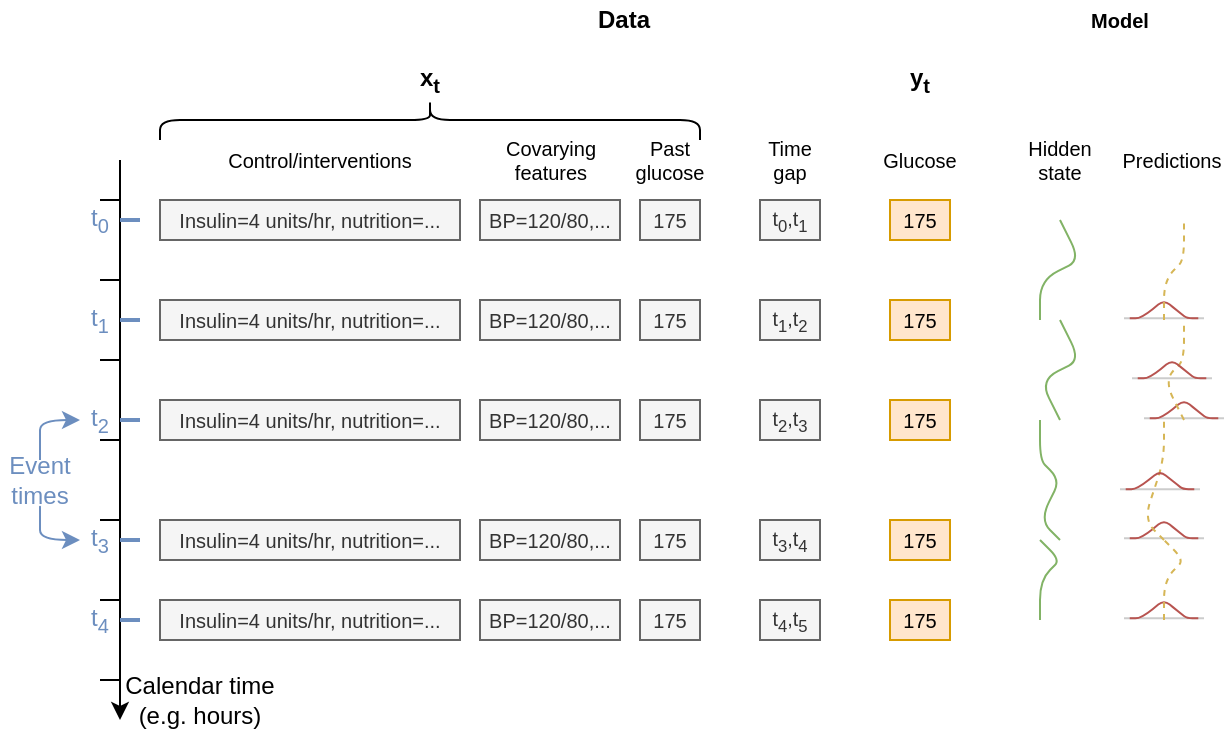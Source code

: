 <mxfile version="15.1.0" type="github">
  <diagram id="xdTVbCBKWqbJiQF50DGg" name="Page-1">
    <mxGraphModel dx="1648" dy="905" grid="1" gridSize="10" guides="1" tooltips="1" connect="1" arrows="1" fold="1" page="1" pageScale="1" pageWidth="850" pageHeight="1100" math="0" shadow="0">
      <root>
        <mxCell id="0" />
        <mxCell id="1" parent="0" />
        <mxCell id="V2D7HZt5XUga1QAg5olH-1" value="" style="endArrow=classic;html=1;" parent="1" edge="1">
          <mxGeometry width="50" height="50" relative="1" as="geometry">
            <mxPoint x="120" y="160" as="sourcePoint" />
            <mxPoint x="120" y="440" as="targetPoint" />
          </mxGeometry>
        </mxCell>
        <mxCell id="V2D7HZt5XUga1QAg5olH-2" value="Insulin=4 units/hr, nutrition=..." style="rounded=0;whiteSpace=wrap;html=1;fillColor=#f5f5f5;strokeColor=#666666;fontColor=#333333;fontSize=10;" parent="1" vertex="1">
          <mxGeometry x="140" y="180" width="150" height="20" as="geometry" />
        </mxCell>
        <mxCell id="V2D7HZt5XUga1QAg5olH-3" value="" style="endArrow=none;html=1;" parent="1" edge="1">
          <mxGeometry width="50" height="50" relative="1" as="geometry">
            <mxPoint x="110" y="180" as="sourcePoint" />
            <mxPoint x="120" y="180" as="targetPoint" />
          </mxGeometry>
        </mxCell>
        <mxCell id="V2D7HZt5XUga1QAg5olH-4" value="" style="endArrow=none;html=1;" parent="1" edge="1">
          <mxGeometry width="50" height="50" relative="1" as="geometry">
            <mxPoint x="110" y="220" as="sourcePoint" />
            <mxPoint x="120" y="220" as="targetPoint" />
          </mxGeometry>
        </mxCell>
        <mxCell id="V2D7HZt5XUga1QAg5olH-5" value="" style="endArrow=none;html=1;" parent="1" edge="1">
          <mxGeometry width="50" height="50" relative="1" as="geometry">
            <mxPoint x="110" y="260" as="sourcePoint" />
            <mxPoint x="120" y="260" as="targetPoint" />
          </mxGeometry>
        </mxCell>
        <mxCell id="V2D7HZt5XUga1QAg5olH-6" value="" style="endArrow=none;html=1;" parent="1" edge="1">
          <mxGeometry width="50" height="50" relative="1" as="geometry">
            <mxPoint x="110" y="300" as="sourcePoint" />
            <mxPoint x="120" y="300" as="targetPoint" />
          </mxGeometry>
        </mxCell>
        <mxCell id="V2D7HZt5XUga1QAg5olH-7" value="" style="endArrow=none;html=1;" parent="1" edge="1">
          <mxGeometry width="50" height="50" relative="1" as="geometry">
            <mxPoint x="110.0" y="340" as="sourcePoint" />
            <mxPoint x="120.0" y="340" as="targetPoint" />
          </mxGeometry>
        </mxCell>
        <mxCell id="V2D7HZt5XUga1QAg5olH-8" value="" style="endArrow=none;html=1;" parent="1" edge="1">
          <mxGeometry width="50" height="50" relative="1" as="geometry">
            <mxPoint x="110.0" y="380" as="sourcePoint" />
            <mxPoint x="120.0" y="380" as="targetPoint" />
          </mxGeometry>
        </mxCell>
        <mxCell id="V2D7HZt5XUga1QAg5olH-10" value="" style="endArrow=none;html=1;" parent="1" edge="1">
          <mxGeometry width="50" height="50" relative="1" as="geometry">
            <mxPoint x="110.0" y="420" as="sourcePoint" />
            <mxPoint x="120" y="420" as="targetPoint" />
          </mxGeometry>
        </mxCell>
        <mxCell id="V2D7HZt5XUga1QAg5olH-12" value="" style="endArrow=none;html=1;fillColor=#dae8fc;strokeColor=#6c8ebf;strokeWidth=2;" parent="1" edge="1">
          <mxGeometry width="50" height="50" relative="1" as="geometry">
            <mxPoint x="120" y="190" as="sourcePoint" />
            <mxPoint x="130" y="190" as="targetPoint" />
          </mxGeometry>
        </mxCell>
        <mxCell id="V2D7HZt5XUga1QAg5olH-13" value="" style="endArrow=none;html=1;fillColor=#dae8fc;strokeColor=#6c8ebf;strokeWidth=2;" parent="1" edge="1">
          <mxGeometry width="50" height="50" relative="1" as="geometry">
            <mxPoint x="120" y="240" as="sourcePoint" />
            <mxPoint x="130" y="240" as="targetPoint" />
          </mxGeometry>
        </mxCell>
        <mxCell id="V2D7HZt5XUga1QAg5olH-14" value="Insulin=4 units/hr, nutrition=..." style="rounded=0;whiteSpace=wrap;html=1;fillColor=#f5f5f5;strokeColor=#666666;fontColor=#333333;fontSize=10;" parent="1" vertex="1">
          <mxGeometry x="140" y="280" width="150" height="20" as="geometry" />
        </mxCell>
        <mxCell id="V2D7HZt5XUga1QAg5olH-15" value="" style="endArrow=none;html=1;fillColor=#dae8fc;strokeColor=#6c8ebf;strokeWidth=2;" parent="1" edge="1">
          <mxGeometry width="50" height="50" relative="1" as="geometry">
            <mxPoint x="120" y="290" as="sourcePoint" />
            <mxPoint x="130" y="290" as="targetPoint" />
          </mxGeometry>
        </mxCell>
        <mxCell id="V2D7HZt5XUga1QAg5olH-16" value="" style="endArrow=none;html=1;fillColor=#dae8fc;strokeColor=#6c8ebf;strokeWidth=2;" parent="1" edge="1">
          <mxGeometry width="50" height="50" relative="1" as="geometry">
            <mxPoint x="120" y="350" as="sourcePoint" />
            <mxPoint x="130" y="350" as="targetPoint" />
          </mxGeometry>
        </mxCell>
        <mxCell id="V2D7HZt5XUga1QAg5olH-17" value="" style="endArrow=none;html=1;fillColor=#dae8fc;strokeColor=#6c8ebf;strokeWidth=2;" parent="1" edge="1">
          <mxGeometry width="50" height="50" relative="1" as="geometry">
            <mxPoint x="120" y="390" as="sourcePoint" />
            <mxPoint x="130" y="390" as="targetPoint" />
          </mxGeometry>
        </mxCell>
        <mxCell id="V2D7HZt5XUga1QAg5olH-19" value="Insulin=4 units/hr, nutrition=..." style="rounded=0;whiteSpace=wrap;html=1;fillColor=#f5f5f5;strokeColor=#666666;fontColor=#333333;fontSize=10;" parent="1" vertex="1">
          <mxGeometry x="140" y="230" width="150" height="20" as="geometry" />
        </mxCell>
        <mxCell id="V2D7HZt5XUga1QAg5olH-20" value="Insulin=4 units/hr, nutrition=..." style="rounded=0;whiteSpace=wrap;html=1;fillColor=#f5f5f5;strokeColor=#666666;fontColor=#333333;fontSize=10;" parent="1" vertex="1">
          <mxGeometry x="140" y="340" width="150" height="20" as="geometry" />
        </mxCell>
        <mxCell id="V2D7HZt5XUga1QAg5olH-21" value="Insulin=4 units/hr, nutrition=..." style="rounded=0;whiteSpace=wrap;html=1;fillColor=#f5f5f5;strokeColor=#666666;fontColor=#333333;fontSize=10;" parent="1" vertex="1">
          <mxGeometry x="140" y="380" width="150" height="20" as="geometry" />
        </mxCell>
        <mxCell id="V2D7HZt5XUga1QAg5olH-22" value="Calendar time (e.g. hours)" style="text;html=1;strokeColor=none;fillColor=none;align=center;verticalAlign=middle;whiteSpace=wrap;rounded=0;" parent="1" vertex="1">
          <mxGeometry x="120" y="420" width="80" height="20" as="geometry" />
        </mxCell>
        <mxCell id="V2D7HZt5XUga1QAg5olH-23" value="Event times" style="text;html=1;strokeColor=none;fillColor=none;align=center;verticalAlign=middle;whiteSpace=wrap;rounded=0;fontColor=#6C8EBF;" parent="1" vertex="1">
          <mxGeometry x="60" y="310" width="40" height="20" as="geometry" />
        </mxCell>
        <mxCell id="V2D7HZt5XUga1QAg5olH-24" value="t&lt;sub&gt;0&lt;/sub&gt;" style="text;html=1;strokeColor=none;fillColor=none;align=center;verticalAlign=middle;whiteSpace=wrap;rounded=0;fontColor=#6C8EBF;" parent="1" vertex="1">
          <mxGeometry x="100" y="180" width="20" height="20" as="geometry" />
        </mxCell>
        <mxCell id="V2D7HZt5XUga1QAg5olH-25" value="t&lt;sub&gt;1&lt;/sub&gt;" style="text;html=1;strokeColor=none;fillColor=none;align=center;verticalAlign=middle;whiteSpace=wrap;rounded=0;fontColor=#6C8EBF;" parent="1" vertex="1">
          <mxGeometry x="100" y="230" width="20" height="20" as="geometry" />
        </mxCell>
        <mxCell id="V2D7HZt5XUga1QAg5olH-27" value="t&lt;sub&gt;2&lt;/sub&gt;" style="text;html=1;strokeColor=none;fillColor=none;align=center;verticalAlign=middle;whiteSpace=wrap;rounded=0;fontColor=#6C8EBF;" parent="1" vertex="1">
          <mxGeometry x="100" y="280" width="20" height="20" as="geometry" />
        </mxCell>
        <mxCell id="V2D7HZt5XUga1QAg5olH-28" value="t&lt;sub&gt;3&lt;/sub&gt;" style="text;html=1;strokeColor=none;fillColor=none;align=center;verticalAlign=middle;whiteSpace=wrap;rounded=0;fontColor=#6C8EBF;" parent="1" vertex="1">
          <mxGeometry x="100" y="340" width="20" height="20" as="geometry" />
        </mxCell>
        <mxCell id="V2D7HZt5XUga1QAg5olH-32" value="t&lt;sub&gt;4&lt;/sub&gt;" style="text;html=1;strokeColor=none;fillColor=none;align=center;verticalAlign=middle;whiteSpace=wrap;rounded=0;fontColor=#6C8EBF;" parent="1" vertex="1">
          <mxGeometry x="100" y="380" width="20" height="20" as="geometry" />
        </mxCell>
        <mxCell id="V2D7HZt5XUga1QAg5olH-33" value="" style="curved=1;endArrow=classic;html=1;fontColor=#6C8EBF;strokeWidth=1;strokeColor=#6C8EBF;" parent="1" edge="1">
          <mxGeometry width="50" height="50" relative="1" as="geometry">
            <mxPoint x="80" y="310" as="sourcePoint" />
            <mxPoint x="100" y="290" as="targetPoint" />
            <Array as="points">
              <mxPoint x="80" y="300" />
              <mxPoint x="80" y="290" />
            </Array>
          </mxGeometry>
        </mxCell>
        <mxCell id="V2D7HZt5XUga1QAg5olH-34" value="" style="curved=1;endArrow=classic;html=1;fontColor=#6C8EBF;strokeWidth=1;strokeColor=#6C8EBF;" parent="1" edge="1">
          <mxGeometry width="50" height="50" relative="1" as="geometry">
            <mxPoint x="80" y="340" as="sourcePoint" />
            <mxPoint x="100" y="350" as="targetPoint" />
            <Array as="points">
              <mxPoint x="80" y="330" />
              <mxPoint x="80" y="340" />
              <mxPoint x="80" y="350" />
            </Array>
          </mxGeometry>
        </mxCell>
        <mxCell id="V2D7HZt5XUga1QAg5olH-35" value="x&lt;sub&gt;t&lt;/sub&gt;" style="text;html=1;strokeColor=none;fillColor=none;align=center;verticalAlign=middle;whiteSpace=wrap;rounded=0;fontStyle=1" parent="1" vertex="1">
          <mxGeometry x="255" y="110" width="40" height="20" as="geometry" />
        </mxCell>
        <mxCell id="V2D7HZt5XUga1QAg5olH-36" value="&lt;font style=&quot;font-size: 10px&quot;&gt;BP=120/80,...&lt;/font&gt;" style="rounded=0;whiteSpace=wrap;html=1;fillColor=#f5f5f5;strokeColor=#666666;fontColor=#333333;" parent="1" vertex="1">
          <mxGeometry x="300" y="180" width="70" height="20" as="geometry" />
        </mxCell>
        <mxCell id="V2D7HZt5XUga1QAg5olH-42" value="&lt;font style=&quot;font-size: 10px&quot;&gt;BP=120/80,...&lt;/font&gt;" style="rounded=0;whiteSpace=wrap;html=1;fillColor=#f5f5f5;strokeColor=#666666;fontColor=#333333;" parent="1" vertex="1">
          <mxGeometry x="300" y="230" width="70" height="20" as="geometry" />
        </mxCell>
        <mxCell id="V2D7HZt5XUga1QAg5olH-43" value="&lt;font style=&quot;font-size: 10px&quot;&gt;BP=120/80,...&lt;/font&gt;" style="rounded=0;whiteSpace=wrap;html=1;fillColor=#f5f5f5;strokeColor=#666666;fontColor=#333333;" parent="1" vertex="1">
          <mxGeometry x="300" y="280" width="70" height="20" as="geometry" />
        </mxCell>
        <mxCell id="V2D7HZt5XUga1QAg5olH-44" value="&lt;font style=&quot;font-size: 10px&quot;&gt;BP=120/80,...&lt;/font&gt;" style="rounded=0;whiteSpace=wrap;html=1;fillColor=#f5f5f5;strokeColor=#666666;fontColor=#333333;" parent="1" vertex="1">
          <mxGeometry x="300" y="340" width="70" height="20" as="geometry" />
        </mxCell>
        <mxCell id="V2D7HZt5XUga1QAg5olH-45" value="&lt;font style=&quot;font-size: 10px&quot;&gt;BP=120/80,...&lt;/font&gt;" style="rounded=0;whiteSpace=wrap;html=1;fillColor=#f5f5f5;strokeColor=#666666;fontColor=#333333;" parent="1" vertex="1">
          <mxGeometry x="300" y="380" width="70" height="20" as="geometry" />
        </mxCell>
        <mxCell id="V2D7HZt5XUga1QAg5olH-46" value="175" style="rounded=0;whiteSpace=wrap;html=1;fillColor=#f5f5f5;strokeColor=#666666;fontColor=#333333;fontSize=10;" parent="1" vertex="1">
          <mxGeometry x="380" y="180" width="30" height="20" as="geometry" />
        </mxCell>
        <mxCell id="V2D7HZt5XUga1QAg5olH-47" value="175" style="rounded=0;whiteSpace=wrap;html=1;fillColor=#f5f5f5;strokeColor=#666666;fontColor=#333333;fontSize=10;" parent="1" vertex="1">
          <mxGeometry x="380" y="230" width="30" height="20" as="geometry" />
        </mxCell>
        <mxCell id="V2D7HZt5XUga1QAg5olH-48" value="175" style="rounded=0;whiteSpace=wrap;html=1;fillColor=#f5f5f5;strokeColor=#666666;fontColor=#333333;fontSize=10;" parent="1" vertex="1">
          <mxGeometry x="380" y="280" width="30" height="20" as="geometry" />
        </mxCell>
        <mxCell id="V2D7HZt5XUga1QAg5olH-49" value="175" style="rounded=0;whiteSpace=wrap;html=1;fillColor=#f5f5f5;strokeColor=#666666;fontColor=#333333;fontSize=10;" parent="1" vertex="1">
          <mxGeometry x="380" y="340" width="30" height="20" as="geometry" />
        </mxCell>
        <mxCell id="V2D7HZt5XUga1QAg5olH-50" value="175" style="rounded=0;whiteSpace=wrap;html=1;fillColor=#f5f5f5;strokeColor=#666666;fontColor=#333333;fontSize=10;" parent="1" vertex="1">
          <mxGeometry x="380" y="380" width="30" height="20" as="geometry" />
        </mxCell>
        <mxCell id="V2D7HZt5XUga1QAg5olH-51" value="Control/interventions" style="text;html=1;strokeColor=none;fillColor=none;align=center;verticalAlign=middle;whiteSpace=wrap;rounded=0;fontSize=10;fontColor=#000000;" parent="1" vertex="1">
          <mxGeometry x="170" y="150" width="100" height="20" as="geometry" />
        </mxCell>
        <mxCell id="V2D7HZt5XUga1QAg5olH-52" value="&lt;div&gt;Covarying&lt;/div&gt;&lt;div&gt;features&lt;/div&gt;" style="text;html=1;strokeColor=none;fillColor=none;align=center;verticalAlign=middle;whiteSpace=wrap;rounded=0;fontSize=10;fontColor=#000000;" parent="1" vertex="1">
          <mxGeometry x="302.5" y="150" width="65" height="20" as="geometry" />
        </mxCell>
        <mxCell id="V2D7HZt5XUga1QAg5olH-53" value="Past glucose" style="text;html=1;strokeColor=none;fillColor=none;align=center;verticalAlign=middle;whiteSpace=wrap;rounded=0;fontSize=10;fontColor=#000000;" parent="1" vertex="1">
          <mxGeometry x="375" y="150" width="40" height="20" as="geometry" />
        </mxCell>
        <mxCell id="V2D7HZt5XUga1QAg5olH-54" value="175" style="rounded=0;whiteSpace=wrap;html=1;fillColor=#ffe6cc;strokeColor=#d79b00;fontSize=10;" parent="1" vertex="1">
          <mxGeometry x="505" y="180" width="30" height="20" as="geometry" />
        </mxCell>
        <mxCell id="V2D7HZt5XUga1QAg5olH-55" value="175" style="rounded=0;whiteSpace=wrap;html=1;fillColor=#ffe6cc;strokeColor=#d79b00;fontSize=10;" parent="1" vertex="1">
          <mxGeometry x="505" y="230" width="30" height="20" as="geometry" />
        </mxCell>
        <mxCell id="V2D7HZt5XUga1QAg5olH-56" value="175" style="rounded=0;whiteSpace=wrap;html=1;fillColor=#ffe6cc;strokeColor=#d79b00;fontSize=10;" parent="1" vertex="1">
          <mxGeometry x="505" y="280" width="30" height="20" as="geometry" />
        </mxCell>
        <mxCell id="V2D7HZt5XUga1QAg5olH-57" value="175" style="rounded=0;whiteSpace=wrap;html=1;fillColor=#ffe6cc;strokeColor=#d79b00;fontSize=10;" parent="1" vertex="1">
          <mxGeometry x="505" y="340" width="30" height="20" as="geometry" />
        </mxCell>
        <mxCell id="V2D7HZt5XUga1QAg5olH-58" value="175" style="rounded=0;whiteSpace=wrap;html=1;fillColor=#ffe6cc;strokeColor=#d79b00;fontSize=10;" parent="1" vertex="1">
          <mxGeometry x="505" y="380" width="30" height="20" as="geometry" />
        </mxCell>
        <mxCell id="V2D7HZt5XUga1QAg5olH-59" value="Glucose" style="text;html=1;fillColor=none;align=center;verticalAlign=middle;whiteSpace=wrap;rounded=0;fontSize=10;" parent="1" vertex="1">
          <mxGeometry x="500" y="150" width="40" height="20" as="geometry" />
        </mxCell>
        <mxCell id="V2D7HZt5XUga1QAg5olH-60" value="t&lt;sub&gt;0&lt;/sub&gt;,t&lt;sub&gt;1&lt;/sub&gt;" style="rounded=0;whiteSpace=wrap;html=1;fillColor=#f5f5f5;strokeColor=#666666;fontColor=#333333;fontSize=10;" parent="1" vertex="1">
          <mxGeometry x="440" y="180" width="30" height="20" as="geometry" />
        </mxCell>
        <mxCell id="V2D7HZt5XUga1QAg5olH-65" value="t&lt;sub&gt;1&lt;/sub&gt;,t&lt;sub&gt;2&lt;/sub&gt;" style="rounded=0;whiteSpace=wrap;html=1;fillColor=#f5f5f5;strokeColor=#666666;fontColor=#333333;fontSize=10;" parent="1" vertex="1">
          <mxGeometry x="440" y="230" width="30" height="20" as="geometry" />
        </mxCell>
        <mxCell id="V2D7HZt5XUga1QAg5olH-66" value="t&lt;sub&gt;2&lt;/sub&gt;,t&lt;sub&gt;3&lt;/sub&gt;" style="rounded=0;whiteSpace=wrap;html=1;fillColor=#f5f5f5;strokeColor=#666666;fontColor=#333333;fontSize=10;" parent="1" vertex="1">
          <mxGeometry x="440" y="280" width="30" height="20" as="geometry" />
        </mxCell>
        <mxCell id="V2D7HZt5XUga1QAg5olH-69" value="t&lt;sub&gt;3&lt;/sub&gt;,t&lt;sub&gt;4&lt;/sub&gt;" style="rounded=0;whiteSpace=wrap;html=1;fillColor=#f5f5f5;strokeColor=#666666;fontColor=#333333;fontSize=10;" parent="1" vertex="1">
          <mxGeometry x="440" y="340" width="30" height="20" as="geometry" />
        </mxCell>
        <mxCell id="V2D7HZt5XUga1QAg5olH-70" value="t&lt;sub&gt;4&lt;/sub&gt;,t&lt;sub&gt;5&lt;/sub&gt;" style="rounded=0;whiteSpace=wrap;html=1;fillColor=#f5f5f5;strokeColor=#666666;fontColor=#333333;fontSize=10;" parent="1" vertex="1">
          <mxGeometry x="440" y="380" width="30" height="20" as="geometry" />
        </mxCell>
        <mxCell id="V2D7HZt5XUga1QAg5olH-71" value="Time gap" style="text;html=1;strokeColor=none;fillColor=none;align=center;verticalAlign=middle;whiteSpace=wrap;rounded=0;fontSize=10;fontColor=#000000;" parent="1" vertex="1">
          <mxGeometry x="435" y="150" width="40" height="20" as="geometry" />
        </mxCell>
        <mxCell id="V2D7HZt5XUga1QAg5olH-72" value="y&lt;sub&gt;t&lt;/sub&gt;" style="text;html=1;strokeColor=none;fillColor=none;align=center;verticalAlign=middle;whiteSpace=wrap;rounded=0;fontStyle=1" parent="1" vertex="1">
          <mxGeometry x="500" y="110" width="40" height="20" as="geometry" />
        </mxCell>
        <mxCell id="V2D7HZt5XUga1QAg5olH-73" value="" style="shape=curlyBracket;whiteSpace=wrap;html=1;rounded=1;fontSize=10;fontColor=#000000;rotation=90;" parent="1" vertex="1">
          <mxGeometry x="265" y="5" width="20" height="270" as="geometry" />
        </mxCell>
        <mxCell id="V2D7HZt5XUga1QAg5olH-79" value="" style="endArrow=none;html=1;fontSize=10;fontColor=#000000;strokeColor=#82b366;strokeWidth=1;fillColor=#d5e8d4;" parent="1" edge="1">
          <mxGeometry width="50" height="50" relative="1" as="geometry">
            <mxPoint x="580" y="240" as="sourcePoint" />
            <mxPoint x="590" y="190" as="targetPoint" />
            <Array as="points">
              <mxPoint x="580" y="220" />
              <mxPoint x="600" y="210" />
            </Array>
          </mxGeometry>
        </mxCell>
        <mxCell id="V2D7HZt5XUga1QAg5olH-80" value="" style="endArrow=none;html=1;fontSize=10;fontColor=#000000;strokeColor=#82b366;strokeWidth=1;fillColor=#d5e8d4;" parent="1" edge="1">
          <mxGeometry width="50" height="50" relative="1" as="geometry">
            <mxPoint x="590" y="290" as="sourcePoint" />
            <mxPoint x="590" y="240" as="targetPoint" />
            <Array as="points">
              <mxPoint x="580" y="270" />
              <mxPoint x="600" y="260" />
            </Array>
          </mxGeometry>
        </mxCell>
        <mxCell id="V2D7HZt5XUga1QAg5olH-81" value="" style="endArrow=none;html=1;fontSize=10;fontColor=#000000;strokeColor=#82b366;strokeWidth=1;fillColor=#d5e8d4;" parent="1" edge="1">
          <mxGeometry width="50" height="50" relative="1" as="geometry">
            <mxPoint x="590" y="350" as="sourcePoint" />
            <mxPoint x="580" y="290" as="targetPoint" />
            <Array as="points">
              <mxPoint x="580" y="340" />
              <mxPoint x="590" y="320" />
              <mxPoint x="580" y="310" />
            </Array>
          </mxGeometry>
        </mxCell>
        <mxCell id="V2D7HZt5XUga1QAg5olH-82" value="" style="endArrow=none;html=1;fontSize=10;fontColor=#000000;strokeColor=#82b366;strokeWidth=1;fillColor=#d5e8d4;" parent="1" edge="1">
          <mxGeometry width="50" height="50" relative="1" as="geometry">
            <mxPoint x="580" y="390" as="sourcePoint" />
            <mxPoint x="580" y="350" as="targetPoint" />
            <Array as="points">
              <mxPoint x="580" y="370" />
              <mxPoint x="590" y="360" />
            </Array>
          </mxGeometry>
        </mxCell>
        <mxCell id="V2D7HZt5XUga1QAg5olH-83" value="" style="group" parent="1" vertex="1" connectable="0">
          <mxGeometry x="622" y="230" width="40" height="9.17" as="geometry" />
        </mxCell>
        <mxCell id="V2D7HZt5XUga1QAg5olH-76" value="" style="endArrow=none;html=1;fontSize=14;fontColor=#000000;strokeWidth=1;fillColor=#f5f5f5;strokeColor=#CCCCCC;" parent="V2D7HZt5XUga1QAg5olH-83" edge="1">
          <mxGeometry width="28.571" height="23.918" as="geometry">
            <mxPoint y="9.17" as="sourcePoint" />
            <mxPoint x="40" y="9.17" as="targetPoint" />
          </mxGeometry>
        </mxCell>
        <mxCell id="V2D7HZt5XUga1QAg5olH-77" value="" style="endArrow=none;html=1;fontSize=14;fontColor=#000000;strokeColor=#b85450;strokeWidth=1;fillColor=#f8cecc;" parent="V2D7HZt5XUga1QAg5olH-83" edge="1">
          <mxGeometry width="28.571" height="23.918" as="geometry">
            <mxPoint x="2.857" y="9.17" as="sourcePoint" />
            <mxPoint x="37.143" y="9.17" as="targetPoint" />
            <Array as="points">
              <mxPoint x="8.571" y="9.17" />
              <mxPoint x="20" />
              <mxPoint x="25.714" y="4.585" />
              <mxPoint x="31.429" y="9.17" />
            </Array>
          </mxGeometry>
        </mxCell>
        <mxCell id="V2D7HZt5XUga1QAg5olH-84" value="" style="group" parent="1" vertex="1" connectable="0">
          <mxGeometry x="632" y="280" width="40" height="9.17" as="geometry" />
        </mxCell>
        <mxCell id="V2D7HZt5XUga1QAg5olH-85" value="" style="endArrow=none;html=1;fontSize=14;fontColor=#000000;strokeWidth=1;fillColor=#f5f5f5;strokeColor=#CCCCCC;" parent="V2D7HZt5XUga1QAg5olH-84" edge="1">
          <mxGeometry width="28.571" height="23.918" as="geometry">
            <mxPoint y="9.17" as="sourcePoint" />
            <mxPoint x="40" y="9.17" as="targetPoint" />
          </mxGeometry>
        </mxCell>
        <mxCell id="V2D7HZt5XUga1QAg5olH-86" value="" style="endArrow=none;html=1;fontSize=14;fontColor=#000000;strokeColor=#b85450;strokeWidth=1;fillColor=#f8cecc;" parent="V2D7HZt5XUga1QAg5olH-84" edge="1">
          <mxGeometry width="28.571" height="23.918" as="geometry">
            <mxPoint x="2.857" y="9.17" as="sourcePoint" />
            <mxPoint x="37.143" y="9.17" as="targetPoint" />
            <Array as="points">
              <mxPoint x="8.571" y="9.17" />
              <mxPoint x="20" />
              <mxPoint x="25.714" y="4.585" />
              <mxPoint x="31.429" y="9.17" />
            </Array>
          </mxGeometry>
        </mxCell>
        <mxCell id="V2D7HZt5XUga1QAg5olH-87" value="" style="group" parent="1" vertex="1" connectable="0">
          <mxGeometry x="622" y="340" width="40" height="9.17" as="geometry" />
        </mxCell>
        <mxCell id="V2D7HZt5XUga1QAg5olH-88" value="" style="endArrow=none;html=1;fontSize=14;fontColor=#000000;strokeWidth=1;fillColor=#f5f5f5;strokeColor=#CCCCCC;" parent="V2D7HZt5XUga1QAg5olH-87" edge="1">
          <mxGeometry width="28.571" height="23.918" as="geometry">
            <mxPoint y="9.17" as="sourcePoint" />
            <mxPoint x="40" y="9.17" as="targetPoint" />
          </mxGeometry>
        </mxCell>
        <mxCell id="V2D7HZt5XUga1QAg5olH-89" value="" style="endArrow=none;html=1;fontSize=14;fontColor=#000000;strokeColor=#b85450;strokeWidth=1;fillColor=#f8cecc;" parent="V2D7HZt5XUga1QAg5olH-87" edge="1">
          <mxGeometry width="28.571" height="23.918" as="geometry">
            <mxPoint x="2.857" y="9.17" as="sourcePoint" />
            <mxPoint x="37.143" y="9.17" as="targetPoint" />
            <Array as="points">
              <mxPoint x="8.571" y="9.17" />
              <mxPoint x="20" />
              <mxPoint x="25.714" y="4.585" />
              <mxPoint x="31.429" y="9.17" />
            </Array>
          </mxGeometry>
        </mxCell>
        <mxCell id="V2D7HZt5XUga1QAg5olH-90" value="" style="group" parent="1" vertex="1" connectable="0">
          <mxGeometry x="622" y="380" width="40" height="9.17" as="geometry" />
        </mxCell>
        <mxCell id="V2D7HZt5XUga1QAg5olH-91" value="" style="endArrow=none;html=1;fontSize=14;fontColor=#000000;strokeWidth=1;fillColor=#f5f5f5;strokeColor=#CCCCCC;" parent="V2D7HZt5XUga1QAg5olH-90" edge="1">
          <mxGeometry width="28.571" height="23.918" as="geometry">
            <mxPoint y="9.17" as="sourcePoint" />
            <mxPoint x="40" y="9.17" as="targetPoint" />
          </mxGeometry>
        </mxCell>
        <mxCell id="V2D7HZt5XUga1QAg5olH-92" value="" style="endArrow=none;html=1;fontSize=14;fontColor=#000000;strokeColor=#b85450;strokeWidth=1;fillColor=#f8cecc;" parent="V2D7HZt5XUga1QAg5olH-90" edge="1">
          <mxGeometry width="28.571" height="23.918" as="geometry">
            <mxPoint x="2.857" y="9.17" as="sourcePoint" />
            <mxPoint x="37.143" y="9.17" as="targetPoint" />
            <Array as="points">
              <mxPoint x="8.571" y="9.17" />
              <mxPoint x="20" />
              <mxPoint x="25.714" y="4.585" />
              <mxPoint x="31.429" y="9.17" />
            </Array>
          </mxGeometry>
        </mxCell>
        <mxCell id="V2D7HZt5XUga1QAg5olH-97" value="" style="endArrow=none;html=1;fontSize=10;fontColor=#000000;strokeColor=#d6b656;strokeWidth=1;fillColor=#fff2cc;dashed=1;" parent="1" edge="1">
          <mxGeometry width="50" height="50" relative="1" as="geometry">
            <mxPoint x="642" y="240.0" as="sourcePoint" />
            <mxPoint x="652" y="190" as="targetPoint" />
            <Array as="points">
              <mxPoint x="642" y="220" />
              <mxPoint x="652" y="210" />
            </Array>
          </mxGeometry>
        </mxCell>
        <mxCell id="V2D7HZt5XUga1QAg5olH-98" value="" style="endArrow=none;html=1;fontSize=10;fontColor=#000000;strokeColor=#d6b656;strokeWidth=1;fillColor=#fff2cc;dashed=1;" parent="1" edge="1">
          <mxGeometry width="50" height="50" relative="1" as="geometry">
            <mxPoint x="652" y="290.0" as="sourcePoint" />
            <mxPoint x="652" y="240.0" as="targetPoint" />
            <Array as="points">
              <mxPoint x="642" y="270" />
              <mxPoint x="652" y="260" />
            </Array>
          </mxGeometry>
        </mxCell>
        <mxCell id="V2D7HZt5XUga1QAg5olH-99" value="" style="endArrow=none;html=1;fontSize=10;fontColor=#000000;strokeColor=#d6b656;strokeWidth=1;fillColor=#fff2cc;dashed=1;" parent="1" edge="1">
          <mxGeometry width="50" height="50" relative="1" as="geometry">
            <mxPoint x="642" y="350" as="sourcePoint" />
            <mxPoint x="642" y="290.0" as="targetPoint" />
            <Array as="points">
              <mxPoint x="632" y="340" />
              <mxPoint x="642" y="310" />
            </Array>
          </mxGeometry>
        </mxCell>
        <mxCell id="V2D7HZt5XUga1QAg5olH-100" value="" style="endArrow=none;html=1;fontSize=10;fontColor=#000000;strokeColor=#d6b656;strokeWidth=1;fillColor=#fff2cc;dashed=1;" parent="1" edge="1">
          <mxGeometry width="50" height="50" relative="1" as="geometry">
            <mxPoint x="642" y="390.0" as="sourcePoint" />
            <mxPoint x="642" y="350.0" as="targetPoint" />
            <Array as="points">
              <mxPoint x="642" y="370" />
              <mxPoint x="652" y="360" />
            </Array>
          </mxGeometry>
        </mxCell>
        <mxCell id="V2D7HZt5XUga1QAg5olH-101" value="" style="group" parent="1" vertex="1" connectable="0">
          <mxGeometry x="620" y="315.41" width="40" height="9.17" as="geometry" />
        </mxCell>
        <mxCell id="V2D7HZt5XUga1QAg5olH-102" value="" style="endArrow=none;html=1;fontSize=14;fontColor=#000000;strokeWidth=1;fillColor=#f5f5f5;strokeColor=#CCCCCC;" parent="V2D7HZt5XUga1QAg5olH-101" edge="1">
          <mxGeometry width="28.571" height="23.918" as="geometry">
            <mxPoint y="9.17" as="sourcePoint" />
            <mxPoint x="40" y="9.17" as="targetPoint" />
          </mxGeometry>
        </mxCell>
        <mxCell id="V2D7HZt5XUga1QAg5olH-103" value="" style="endArrow=none;html=1;fontSize=14;fontColor=#000000;strokeColor=#b85450;strokeWidth=1;fillColor=#f8cecc;" parent="V2D7HZt5XUga1QAg5olH-101" edge="1">
          <mxGeometry width="28.571" height="23.918" as="geometry">
            <mxPoint x="2.857" y="9.17" as="sourcePoint" />
            <mxPoint x="37.143" y="9.17" as="targetPoint" />
            <Array as="points">
              <mxPoint x="8.571" y="9.17" />
              <mxPoint x="20" />
              <mxPoint x="25.714" y="4.585" />
              <mxPoint x="31.429" y="9.17" />
            </Array>
          </mxGeometry>
        </mxCell>
        <mxCell id="V2D7HZt5XUga1QAg5olH-104" value="" style="group" parent="1" vertex="1" connectable="0">
          <mxGeometry x="626" y="260" width="40" height="9.17" as="geometry" />
        </mxCell>
        <mxCell id="V2D7HZt5XUga1QAg5olH-105" value="" style="endArrow=none;html=1;fontSize=14;fontColor=#000000;strokeWidth=1;fillColor=#f5f5f5;strokeColor=#CCCCCC;" parent="V2D7HZt5XUga1QAg5olH-104" edge="1">
          <mxGeometry width="28.571" height="23.918" as="geometry">
            <mxPoint y="9.17" as="sourcePoint" />
            <mxPoint x="40" y="9.17" as="targetPoint" />
          </mxGeometry>
        </mxCell>
        <mxCell id="V2D7HZt5XUga1QAg5olH-106" value="" style="endArrow=none;html=1;fontSize=14;fontColor=#000000;strokeColor=#b85450;strokeWidth=1;fillColor=#f8cecc;" parent="V2D7HZt5XUga1QAg5olH-104" edge="1">
          <mxGeometry width="28.571" height="23.918" as="geometry">
            <mxPoint x="2.857" y="9.17" as="sourcePoint" />
            <mxPoint x="37.143" y="9.17" as="targetPoint" />
            <Array as="points">
              <mxPoint x="8.571" y="9.17" />
              <mxPoint x="20" />
              <mxPoint x="25.714" y="4.585" />
              <mxPoint x="31.429" y="9.17" />
            </Array>
          </mxGeometry>
        </mxCell>
        <mxCell id="V2D7HZt5XUga1QAg5olH-107" value="Model" style="text;html=1;strokeColor=none;fillColor=none;align=center;verticalAlign=middle;whiteSpace=wrap;rounded=0;fontSize=10;fontColor=#000000;fontStyle=1" parent="1" vertex="1">
          <mxGeometry x="600" y="80" width="40" height="20" as="geometry" />
        </mxCell>
        <mxCell id="Ly0WzErnAKZ-ocGDUXUR-1" value="&lt;div&gt;Hidden&lt;/div&gt;&lt;div&gt;state&lt;br&gt;&lt;/div&gt;" style="text;html=1;strokeColor=none;fillColor=none;align=center;verticalAlign=middle;whiteSpace=wrap;rounded=0;fontSize=10;fontColor=#000000;fontStyle=0" vertex="1" parent="1">
          <mxGeometry x="570" y="150" width="40" height="20" as="geometry" />
        </mxCell>
        <mxCell id="Ly0WzErnAKZ-ocGDUXUR-2" value="Predictions" style="text;html=1;strokeColor=none;fillColor=none;align=center;verticalAlign=middle;whiteSpace=wrap;rounded=0;fontSize=10;fontColor=#000000;fontStyle=0" vertex="1" parent="1">
          <mxGeometry x="626" y="150" width="40" height="20" as="geometry" />
        </mxCell>
        <mxCell id="Ly0WzErnAKZ-ocGDUXUR-4" value="Data" style="text;html=1;strokeColor=none;fillColor=none;align=center;verticalAlign=middle;whiteSpace=wrap;rounded=0;fontStyle=1" vertex="1" parent="1">
          <mxGeometry x="318" y="80" width="107.5" height="20" as="geometry" />
        </mxCell>
      </root>
    </mxGraphModel>
  </diagram>
</mxfile>
